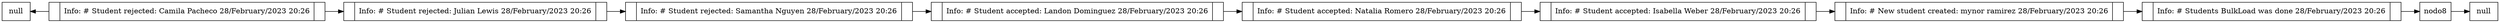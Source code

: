 digraph lista{
rankdir=LR;
node[shape = record];
nodonull1[label="null"];
nodonull2[label="null"];
nodo0[label="{|Info: # Student rejected: Camila Pacheco 
 28/February/2023  20:26|}"];
nodo1[label="{|Info: # Student rejected: Julian Lewis 
 28/February/2023  20:26|}"];
nodo2[label="{|Info: # Student rejected: Samantha Nguyen 
 28/February/2023  20:26|}"];
nodo3[label="{|Info: # Student accepted: Landon Dominguez 
 28/February/2023  20:26|}"];
nodo4[label="{|Info: # Student accepted: Natalia Romero 
 28/February/2023  20:26|}"];
nodo5[label="{|Info: # Student accepted: Isabella Weber 
 28/February/2023  20:26|}"];
nodo6[label="{|Info: # New student created: mynor ramirez 
 28/February/2023  20:26|}"];
nodo7[label="{|Info: # Students BulkLoad was done 
 28/February/2023  20:26|}"];
nodonull1->nodo0 [dir=back];
nodo0-> nodo1;
nodo1-> nodo2;
nodo2-> nodo3;
nodo3-> nodo4;
nodo4-> nodo5;
nodo5-> nodo6;
nodo6-> nodo7;
nodo7-> nodo8;
nodo8->nodonull2;
}